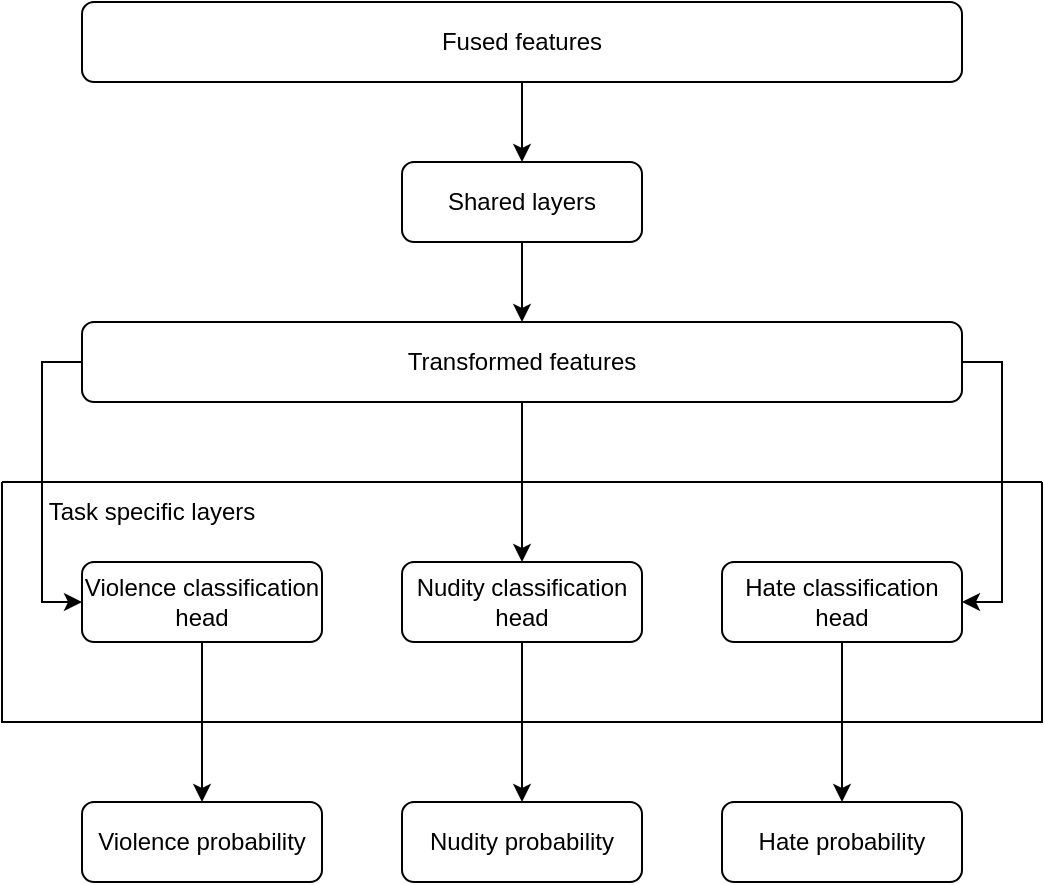 <mxfile version="28.2.0">
  <diagram id="FiXUJnzLlhFP-MB1lQGa" name="Page-1">
    <mxGraphModel dx="976" dy="565" grid="1" gridSize="10" guides="1" tooltips="1" connect="1" arrows="1" fold="1" page="1" pageScale="1" pageWidth="850" pageHeight="1100" math="0" shadow="0">
      <root>
        <mxCell id="0" />
        <mxCell id="1" parent="0" />
        <mxCell id="vgRy7pZKUeW7eWB3Pxzg-1" value="Nudity probability" style="rounded=1;whiteSpace=wrap;html=1;" parent="1" vertex="1">
          <mxGeometry x="240" y="440" width="120" height="40" as="geometry" />
        </mxCell>
        <mxCell id="vgRy7pZKUeW7eWB3Pxzg-20" style="edgeStyle=orthogonalEdgeStyle;rounded=0;orthogonalLoop=1;jettySize=auto;html=1;exitX=0.5;exitY=1;exitDx=0;exitDy=0;entryX=0.5;entryY=0;entryDx=0;entryDy=0;" parent="1" source="vgRy7pZKUeW7eWB3Pxzg-7" target="vgRy7pZKUeW7eWB3Pxzg-14" edge="1">
          <mxGeometry relative="1" as="geometry" />
        </mxCell>
        <mxCell id="vgRy7pZKUeW7eWB3Pxzg-7" value="Fused features" style="rounded=1;whiteSpace=wrap;html=1;" parent="1" vertex="1">
          <mxGeometry x="80" y="40" width="440" height="40" as="geometry" />
        </mxCell>
        <mxCell id="vgRy7pZKUeW7eWB3Pxzg-12" value="Violence probability" style="rounded=1;whiteSpace=wrap;html=1;" parent="1" vertex="1">
          <mxGeometry x="80" y="440" width="120" height="40" as="geometry" />
        </mxCell>
        <mxCell id="vgRy7pZKUeW7eWB3Pxzg-13" value="Hate probability" style="rounded=1;whiteSpace=wrap;html=1;" parent="1" vertex="1">
          <mxGeometry x="400" y="440" width="120" height="40" as="geometry" />
        </mxCell>
        <mxCell id="vgRy7pZKUeW7eWB3Pxzg-22" style="edgeStyle=orthogonalEdgeStyle;rounded=0;orthogonalLoop=1;jettySize=auto;html=1;exitX=0.5;exitY=1;exitDx=0;exitDy=0;entryX=0.5;entryY=0;entryDx=0;entryDy=0;" parent="1" source="vgRy7pZKUeW7eWB3Pxzg-14" target="vgRy7pZKUeW7eWB3Pxzg-15" edge="1">
          <mxGeometry relative="1" as="geometry" />
        </mxCell>
        <mxCell id="vgRy7pZKUeW7eWB3Pxzg-14" value="Shared layers" style="rounded=1;whiteSpace=wrap;html=1;" parent="1" vertex="1">
          <mxGeometry x="240" y="120" width="120" height="40" as="geometry" />
        </mxCell>
        <mxCell id="vgRy7pZKUeW7eWB3Pxzg-17" style="edgeStyle=orthogonalEdgeStyle;rounded=0;orthogonalLoop=1;jettySize=auto;html=1;exitX=0.5;exitY=1;exitDx=0;exitDy=0;entryX=0.5;entryY=0;entryDx=0;entryDy=0;" parent="1" source="vgRy7pZKUeW7eWB3Pxzg-15" target="vgRy7pZKUeW7eWB3Pxzg-9" edge="1">
          <mxGeometry relative="1" as="geometry" />
        </mxCell>
        <mxCell id="IBvZnXL90J9VCQpXEN-b-2" style="edgeStyle=orthogonalEdgeStyle;rounded=0;orthogonalLoop=1;jettySize=auto;html=1;exitX=0;exitY=0.5;exitDx=0;exitDy=0;entryX=0;entryY=0.5;entryDx=0;entryDy=0;" edge="1" parent="1" source="vgRy7pZKUeW7eWB3Pxzg-15" target="vgRy7pZKUeW7eWB3Pxzg-3">
          <mxGeometry relative="1" as="geometry" />
        </mxCell>
        <mxCell id="IBvZnXL90J9VCQpXEN-b-3" style="edgeStyle=orthogonalEdgeStyle;rounded=0;orthogonalLoop=1;jettySize=auto;html=1;exitX=1;exitY=0.5;exitDx=0;exitDy=0;entryX=1;entryY=0.5;entryDx=0;entryDy=0;" edge="1" parent="1" source="vgRy7pZKUeW7eWB3Pxzg-15" target="vgRy7pZKUeW7eWB3Pxzg-11">
          <mxGeometry relative="1" as="geometry" />
        </mxCell>
        <mxCell id="vgRy7pZKUeW7eWB3Pxzg-15" value="Transformed features" style="rounded=1;whiteSpace=wrap;html=1;" parent="1" vertex="1">
          <mxGeometry x="80" y="200" width="440" height="40" as="geometry" />
        </mxCell>
        <mxCell id="vgRy7pZKUeW7eWB3Pxzg-28" value="" style="swimlane;startSize=0;" parent="1" vertex="1">
          <mxGeometry x="40" y="280" width="520" height="120" as="geometry" />
        </mxCell>
        <mxCell id="vgRy7pZKUeW7eWB3Pxzg-3" value="Violence classification head" style="rounded=1;whiteSpace=wrap;html=1;" parent="vgRy7pZKUeW7eWB3Pxzg-28" vertex="1">
          <mxGeometry x="40" y="40" width="120" height="40" as="geometry" />
        </mxCell>
        <mxCell id="vgRy7pZKUeW7eWB3Pxzg-11" value="Hate classification head" style="rounded=1;whiteSpace=wrap;html=1;" parent="vgRy7pZKUeW7eWB3Pxzg-28" vertex="1">
          <mxGeometry x="360" y="40" width="120" height="40" as="geometry" />
        </mxCell>
        <mxCell id="qyU0UYEC4IYO7kHjrdzT-1" value="Task specific layers" style="text;html=1;strokeColor=none;fillColor=none;align=center;verticalAlign=middle;whiteSpace=wrap;rounded=0;" parent="vgRy7pZKUeW7eWB3Pxzg-28" vertex="1">
          <mxGeometry width="150" height="30" as="geometry" />
        </mxCell>
        <mxCell id="vgRy7pZKUeW7eWB3Pxzg-9" value="Nudity classification head" style="rounded=1;whiteSpace=wrap;html=1;" parent="vgRy7pZKUeW7eWB3Pxzg-28" vertex="1">
          <mxGeometry x="200" y="40" width="120" height="40" as="geometry" />
        </mxCell>
        <mxCell id="IBvZnXL90J9VCQpXEN-b-4" style="edgeStyle=orthogonalEdgeStyle;rounded=0;orthogonalLoop=1;jettySize=auto;html=1;exitX=0.5;exitY=1;exitDx=0;exitDy=0;entryX=0.5;entryY=0;entryDx=0;entryDy=0;" edge="1" parent="1" source="vgRy7pZKUeW7eWB3Pxzg-11" target="vgRy7pZKUeW7eWB3Pxzg-13">
          <mxGeometry relative="1" as="geometry" />
        </mxCell>
        <mxCell id="IBvZnXL90J9VCQpXEN-b-5" style="edgeStyle=orthogonalEdgeStyle;rounded=0;orthogonalLoop=1;jettySize=auto;html=1;exitX=0.5;exitY=1;exitDx=0;exitDy=0;entryX=0.5;entryY=0;entryDx=0;entryDy=0;" edge="1" parent="1" source="vgRy7pZKUeW7eWB3Pxzg-9" target="vgRy7pZKUeW7eWB3Pxzg-1">
          <mxGeometry relative="1" as="geometry" />
        </mxCell>
        <mxCell id="IBvZnXL90J9VCQpXEN-b-6" style="edgeStyle=orthogonalEdgeStyle;rounded=0;orthogonalLoop=1;jettySize=auto;html=1;exitX=0.5;exitY=1;exitDx=0;exitDy=0;entryX=0.5;entryY=0;entryDx=0;entryDy=0;" edge="1" parent="1" source="vgRy7pZKUeW7eWB3Pxzg-3" target="vgRy7pZKUeW7eWB3Pxzg-12">
          <mxGeometry relative="1" as="geometry" />
        </mxCell>
      </root>
    </mxGraphModel>
  </diagram>
</mxfile>
